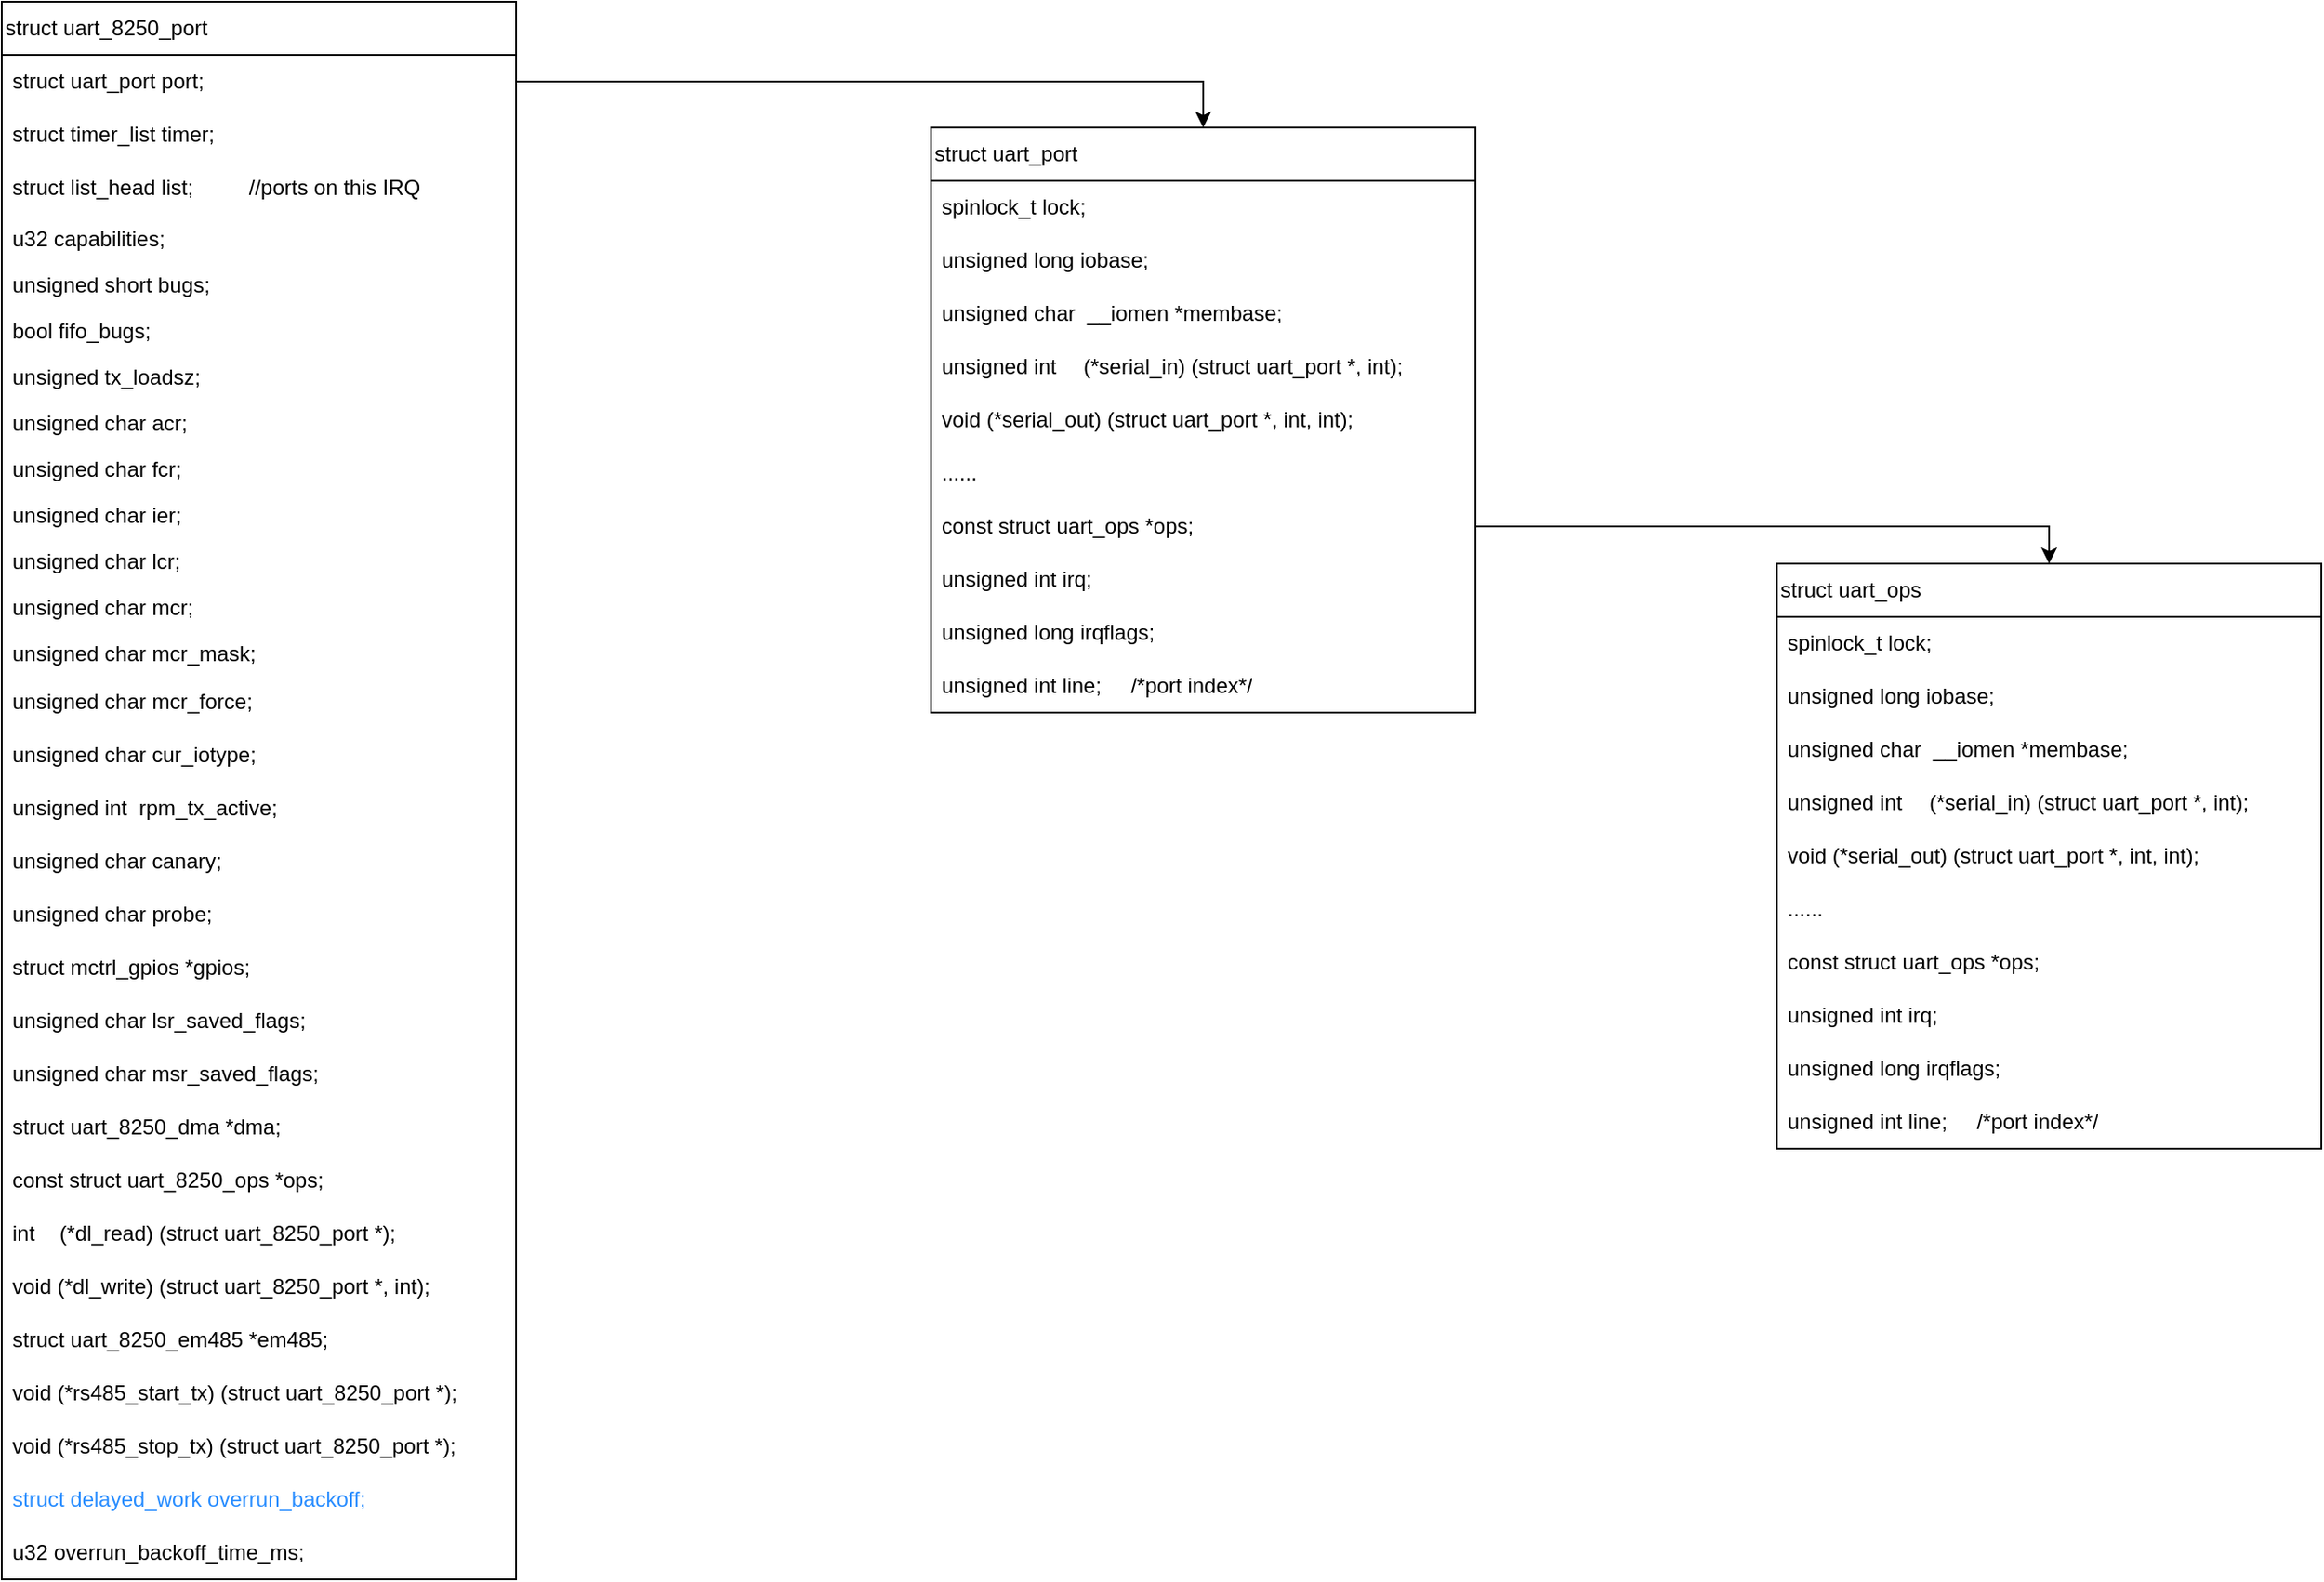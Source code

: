 <mxfile version="22.0.8" type="github">
  <diagram name="第 1 页" id="2r5dknUTrqkaAnIuduQz">
    <mxGraphModel dx="1050" dy="565" grid="0" gridSize="10" guides="1" tooltips="1" connect="1" arrows="1" fold="1" page="0" pageScale="1" pageWidth="827" pageHeight="1169" math="0" shadow="0">
      <root>
        <mxCell id="0" />
        <mxCell id="1" parent="0" />
        <mxCell id="dCYo8yhALJQxt7b84yej-1" value="struct uart_8250_port" style="swimlane;fontStyle=0;childLayout=stackLayout;horizontal=1;startSize=30;horizontalStack=0;resizeParent=1;resizeParentMax=0;resizeLast=0;collapsible=1;marginBottom=0;whiteSpace=wrap;html=1;align=left;" vertex="1" parent="1">
          <mxGeometry x="130" y="150" width="290" height="890" as="geometry" />
        </mxCell>
        <mxCell id="dCYo8yhALJQxt7b84yej-2" value="struct uart_port port;" style="text;strokeColor=none;fillColor=none;align=left;verticalAlign=middle;spacingLeft=4;spacingRight=4;overflow=hidden;points=[[0,0.5],[1,0.5]];portConstraint=eastwest;rotatable=0;whiteSpace=wrap;html=1;" vertex="1" parent="dCYo8yhALJQxt7b84yej-1">
          <mxGeometry y="30" width="290" height="30" as="geometry" />
        </mxCell>
        <mxCell id="dCYo8yhALJQxt7b84yej-3" value="struct timer_list timer;" style="text;strokeColor=none;fillColor=none;align=left;verticalAlign=middle;spacingLeft=4;spacingRight=4;overflow=hidden;points=[[0,0.5],[1,0.5]];portConstraint=eastwest;rotatable=0;whiteSpace=wrap;html=1;" vertex="1" parent="dCYo8yhALJQxt7b84yej-1">
          <mxGeometry y="60" width="290" height="30" as="geometry" />
        </mxCell>
        <mxCell id="dCYo8yhALJQxt7b84yej-4" value="struct list_head list;&lt;span style=&quot;white-space: pre;&quot;&gt;&#x9;&lt;/span&gt;&lt;span style=&quot;white-space: pre;&quot;&gt;&#x9;&lt;/span&gt;//ports on this IRQ" style="text;strokeColor=none;fillColor=none;align=left;verticalAlign=middle;spacingLeft=4;spacingRight=4;overflow=hidden;points=[[0,0.5],[1,0.5]];portConstraint=eastwest;rotatable=0;whiteSpace=wrap;html=1;" vertex="1" parent="dCYo8yhALJQxt7b84yej-1">
          <mxGeometry y="90" width="290" height="30" as="geometry" />
        </mxCell>
        <mxCell id="dCYo8yhALJQxt7b84yej-11" value="u32 capabilities;" style="text;strokeColor=none;fillColor=none;align=left;verticalAlign=top;spacingLeft=4;spacingRight=4;overflow=hidden;rotatable=0;points=[[0,0.5],[1,0.5]];portConstraint=eastwest;whiteSpace=wrap;html=1;" vertex="1" parent="dCYo8yhALJQxt7b84yej-1">
          <mxGeometry y="120" width="290" height="26" as="geometry" />
        </mxCell>
        <mxCell id="dCYo8yhALJQxt7b84yej-12" value="unsigned short bugs;" style="text;strokeColor=none;fillColor=none;align=left;verticalAlign=top;spacingLeft=4;spacingRight=4;overflow=hidden;rotatable=0;points=[[0,0.5],[1,0.5]];portConstraint=eastwest;whiteSpace=wrap;html=1;" vertex="1" parent="dCYo8yhALJQxt7b84yej-1">
          <mxGeometry y="146" width="290" height="26" as="geometry" />
        </mxCell>
        <mxCell id="dCYo8yhALJQxt7b84yej-13" value="bool fifo_bugs;" style="text;strokeColor=none;fillColor=none;align=left;verticalAlign=top;spacingLeft=4;spacingRight=4;overflow=hidden;rotatable=0;points=[[0,0.5],[1,0.5]];portConstraint=eastwest;whiteSpace=wrap;html=1;" vertex="1" parent="dCYo8yhALJQxt7b84yej-1">
          <mxGeometry y="172" width="290" height="26" as="geometry" />
        </mxCell>
        <mxCell id="dCYo8yhALJQxt7b84yej-14" value="unsigned tx_loadsz;" style="text;strokeColor=none;fillColor=none;align=left;verticalAlign=top;spacingLeft=4;spacingRight=4;overflow=hidden;rotatable=0;points=[[0,0.5],[1,0.5]];portConstraint=eastwest;whiteSpace=wrap;html=1;" vertex="1" parent="dCYo8yhALJQxt7b84yej-1">
          <mxGeometry y="198" width="290" height="26" as="geometry" />
        </mxCell>
        <mxCell id="dCYo8yhALJQxt7b84yej-15" value="unsigned char acr;" style="text;strokeColor=none;fillColor=none;align=left;verticalAlign=top;spacingLeft=4;spacingRight=4;overflow=hidden;rotatable=0;points=[[0,0.5],[1,0.5]];portConstraint=eastwest;whiteSpace=wrap;html=1;" vertex="1" parent="dCYo8yhALJQxt7b84yej-1">
          <mxGeometry y="224" width="290" height="26" as="geometry" />
        </mxCell>
        <mxCell id="dCYo8yhALJQxt7b84yej-16" value="unsigned char fcr;" style="text;strokeColor=none;fillColor=none;align=left;verticalAlign=top;spacingLeft=4;spacingRight=4;overflow=hidden;rotatable=0;points=[[0,0.5],[1,0.5]];portConstraint=eastwest;whiteSpace=wrap;html=1;" vertex="1" parent="dCYo8yhALJQxt7b84yej-1">
          <mxGeometry y="250" width="290" height="26" as="geometry" />
        </mxCell>
        <mxCell id="dCYo8yhALJQxt7b84yej-17" value="unsigned char ier;" style="text;strokeColor=none;fillColor=none;align=left;verticalAlign=top;spacingLeft=4;spacingRight=4;overflow=hidden;rotatable=0;points=[[0,0.5],[1,0.5]];portConstraint=eastwest;whiteSpace=wrap;html=1;" vertex="1" parent="dCYo8yhALJQxt7b84yej-1">
          <mxGeometry y="276" width="290" height="26" as="geometry" />
        </mxCell>
        <mxCell id="dCYo8yhALJQxt7b84yej-18" value="unsigned char lcr;" style="text;strokeColor=none;fillColor=none;align=left;verticalAlign=top;spacingLeft=4;spacingRight=4;overflow=hidden;rotatable=0;points=[[0,0.5],[1,0.5]];portConstraint=eastwest;whiteSpace=wrap;html=1;" vertex="1" parent="dCYo8yhALJQxt7b84yej-1">
          <mxGeometry y="302" width="290" height="26" as="geometry" />
        </mxCell>
        <mxCell id="dCYo8yhALJQxt7b84yej-19" value="unsigned char mcr;" style="text;strokeColor=none;fillColor=none;align=left;verticalAlign=top;spacingLeft=4;spacingRight=4;overflow=hidden;rotatable=0;points=[[0,0.5],[1,0.5]];portConstraint=eastwest;whiteSpace=wrap;html=1;" vertex="1" parent="dCYo8yhALJQxt7b84yej-1">
          <mxGeometry y="328" width="290" height="26" as="geometry" />
        </mxCell>
        <mxCell id="dCYo8yhALJQxt7b84yej-20" value="unsigned char mcr_mask;" style="text;strokeColor=none;fillColor=none;align=left;verticalAlign=top;spacingLeft=4;spacingRight=4;overflow=hidden;rotatable=0;points=[[0,0.5],[1,0.5]];portConstraint=eastwest;whiteSpace=wrap;html=1;" vertex="1" parent="dCYo8yhALJQxt7b84yej-1">
          <mxGeometry y="354" width="290" height="26" as="geometry" />
        </mxCell>
        <mxCell id="dCYo8yhALJQxt7b84yej-21" value="unsigned char mcr_force;" style="text;strokeColor=none;fillColor=none;align=left;verticalAlign=middle;spacingLeft=4;spacingRight=4;overflow=hidden;points=[[0,0.5],[1,0.5]];portConstraint=eastwest;rotatable=0;whiteSpace=wrap;html=1;" vertex="1" parent="dCYo8yhALJQxt7b84yej-1">
          <mxGeometry y="380" width="290" height="30" as="geometry" />
        </mxCell>
        <mxCell id="dCYo8yhALJQxt7b84yej-22" value="unsigned char cur_iotype;" style="text;strokeColor=none;fillColor=none;align=left;verticalAlign=middle;spacingLeft=4;spacingRight=4;overflow=hidden;points=[[0,0.5],[1,0.5]];portConstraint=eastwest;rotatable=0;whiteSpace=wrap;html=1;" vertex="1" parent="dCYo8yhALJQxt7b84yej-1">
          <mxGeometry y="410" width="290" height="30" as="geometry" />
        </mxCell>
        <mxCell id="dCYo8yhALJQxt7b84yej-23" value="unsigned int&amp;nbsp; rpm_tx_active;" style="text;strokeColor=none;fillColor=none;align=left;verticalAlign=middle;spacingLeft=4;spacingRight=4;overflow=hidden;points=[[0,0.5],[1,0.5]];portConstraint=eastwest;rotatable=0;whiteSpace=wrap;html=1;" vertex="1" parent="dCYo8yhALJQxt7b84yej-1">
          <mxGeometry y="440" width="290" height="30" as="geometry" />
        </mxCell>
        <mxCell id="dCYo8yhALJQxt7b84yej-24" value="unsigned char canary;" style="text;strokeColor=none;fillColor=none;align=left;verticalAlign=middle;spacingLeft=4;spacingRight=4;overflow=hidden;points=[[0,0.5],[1,0.5]];portConstraint=eastwest;rotatable=0;whiteSpace=wrap;html=1;" vertex="1" parent="dCYo8yhALJQxt7b84yej-1">
          <mxGeometry y="470" width="290" height="30" as="geometry" />
        </mxCell>
        <mxCell id="dCYo8yhALJQxt7b84yej-25" value="unsigned char probe;" style="text;strokeColor=none;fillColor=none;align=left;verticalAlign=middle;spacingLeft=4;spacingRight=4;overflow=hidden;points=[[0,0.5],[1,0.5]];portConstraint=eastwest;rotatable=0;whiteSpace=wrap;html=1;" vertex="1" parent="dCYo8yhALJQxt7b84yej-1">
          <mxGeometry y="500" width="290" height="30" as="geometry" />
        </mxCell>
        <mxCell id="dCYo8yhALJQxt7b84yej-26" value="struct mctrl_gpios *gpios;" style="text;strokeColor=none;fillColor=none;align=left;verticalAlign=middle;spacingLeft=4;spacingRight=4;overflow=hidden;points=[[0,0.5],[1,0.5]];portConstraint=eastwest;rotatable=0;whiteSpace=wrap;html=1;" vertex="1" parent="dCYo8yhALJQxt7b84yej-1">
          <mxGeometry y="530" width="290" height="30" as="geometry" />
        </mxCell>
        <mxCell id="dCYo8yhALJQxt7b84yej-27" value="unsigned char lsr_saved_flags;" style="text;strokeColor=none;fillColor=none;align=left;verticalAlign=middle;spacingLeft=4;spacingRight=4;overflow=hidden;points=[[0,0.5],[1,0.5]];portConstraint=eastwest;rotatable=0;whiteSpace=wrap;html=1;" vertex="1" parent="dCYo8yhALJQxt7b84yej-1">
          <mxGeometry y="560" width="290" height="30" as="geometry" />
        </mxCell>
        <mxCell id="dCYo8yhALJQxt7b84yej-28" value="unsigned char msr_saved_flags;" style="text;strokeColor=none;fillColor=none;align=left;verticalAlign=middle;spacingLeft=4;spacingRight=4;overflow=hidden;points=[[0,0.5],[1,0.5]];portConstraint=eastwest;rotatable=0;whiteSpace=wrap;html=1;" vertex="1" parent="dCYo8yhALJQxt7b84yej-1">
          <mxGeometry y="590" width="290" height="30" as="geometry" />
        </mxCell>
        <mxCell id="dCYo8yhALJQxt7b84yej-29" value="struct uart_8250_dma *dma;" style="text;strokeColor=none;fillColor=none;align=left;verticalAlign=middle;spacingLeft=4;spacingRight=4;overflow=hidden;points=[[0,0.5],[1,0.5]];portConstraint=eastwest;rotatable=0;whiteSpace=wrap;html=1;" vertex="1" parent="dCYo8yhALJQxt7b84yej-1">
          <mxGeometry y="620" width="290" height="30" as="geometry" />
        </mxCell>
        <mxCell id="dCYo8yhALJQxt7b84yej-30" value="const struct uart_8250_ops *ops;" style="text;strokeColor=none;fillColor=none;align=left;verticalAlign=middle;spacingLeft=4;spacingRight=4;overflow=hidden;points=[[0,0.5],[1,0.5]];portConstraint=eastwest;rotatable=0;whiteSpace=wrap;html=1;" vertex="1" parent="dCYo8yhALJQxt7b84yej-1">
          <mxGeometry y="650" width="290" height="30" as="geometry" />
        </mxCell>
        <mxCell id="dCYo8yhALJQxt7b84yej-31" value="int&lt;span style=&quot;white-space: pre;&quot;&gt;&#x9;&lt;/span&gt;(*dl_read) (struct uart_8250_port *);" style="text;strokeColor=none;fillColor=none;align=left;verticalAlign=middle;spacingLeft=4;spacingRight=4;overflow=hidden;points=[[0,0.5],[1,0.5]];portConstraint=eastwest;rotatable=0;whiteSpace=wrap;html=1;" vertex="1" parent="dCYo8yhALJQxt7b84yej-1">
          <mxGeometry y="680" width="290" height="30" as="geometry" />
        </mxCell>
        <mxCell id="dCYo8yhALJQxt7b84yej-32" value="void (*dl_write) (struct uart_8250_port *, int);" style="text;strokeColor=none;fillColor=none;align=left;verticalAlign=middle;spacingLeft=4;spacingRight=4;overflow=hidden;points=[[0,0.5],[1,0.5]];portConstraint=eastwest;rotatable=0;whiteSpace=wrap;html=1;" vertex="1" parent="dCYo8yhALJQxt7b84yej-1">
          <mxGeometry y="710" width="290" height="30" as="geometry" />
        </mxCell>
        <mxCell id="dCYo8yhALJQxt7b84yej-33" value="struct uart_8250_em485 *em485;" style="text;strokeColor=none;fillColor=none;align=left;verticalAlign=middle;spacingLeft=4;spacingRight=4;overflow=hidden;points=[[0,0.5],[1,0.5]];portConstraint=eastwest;rotatable=0;whiteSpace=wrap;html=1;" vertex="1" parent="dCYo8yhALJQxt7b84yej-1">
          <mxGeometry y="740" width="290" height="30" as="geometry" />
        </mxCell>
        <mxCell id="dCYo8yhALJQxt7b84yej-34" value="void (*rs485_start_tx) (struct uart_8250_port *);&amp;nbsp;" style="text;strokeColor=none;fillColor=none;align=left;verticalAlign=middle;spacingLeft=4;spacingRight=4;overflow=hidden;points=[[0,0.5],[1,0.5]];portConstraint=eastwest;rotatable=0;whiteSpace=wrap;html=1;" vertex="1" parent="dCYo8yhALJQxt7b84yej-1">
          <mxGeometry y="770" width="290" height="30" as="geometry" />
        </mxCell>
        <mxCell id="dCYo8yhALJQxt7b84yej-35" value="void (*rs485_stop_tx) (struct uart_8250_port *);" style="text;strokeColor=none;fillColor=none;align=left;verticalAlign=middle;spacingLeft=4;spacingRight=4;overflow=hidden;points=[[0,0.5],[1,0.5]];portConstraint=eastwest;rotatable=0;whiteSpace=wrap;html=1;" vertex="1" parent="dCYo8yhALJQxt7b84yej-1">
          <mxGeometry y="800" width="290" height="30" as="geometry" />
        </mxCell>
        <mxCell id="dCYo8yhALJQxt7b84yej-36" value="&lt;font color=&quot;#298dff&quot;&gt;struct delayed_work overrun_backoff;&lt;/font&gt;" style="text;strokeColor=none;fillColor=none;align=left;verticalAlign=middle;spacingLeft=4;spacingRight=4;overflow=hidden;points=[[0,0.5],[1,0.5]];portConstraint=eastwest;rotatable=0;whiteSpace=wrap;html=1;" vertex="1" parent="dCYo8yhALJQxt7b84yej-1">
          <mxGeometry y="830" width="290" height="30" as="geometry" />
        </mxCell>
        <mxCell id="dCYo8yhALJQxt7b84yej-37" value="u32 overrun_backoff_time_ms;" style="text;strokeColor=none;fillColor=none;align=left;verticalAlign=middle;spacingLeft=4;spacingRight=4;overflow=hidden;points=[[0,0.5],[1,0.5]];portConstraint=eastwest;rotatable=0;whiteSpace=wrap;html=1;" vertex="1" parent="dCYo8yhALJQxt7b84yej-1">
          <mxGeometry y="860" width="290" height="30" as="geometry" />
        </mxCell>
        <mxCell id="dCYo8yhALJQxt7b84yej-38" value="struct uart_port" style="swimlane;fontStyle=0;childLayout=stackLayout;horizontal=1;startSize=30;horizontalStack=0;resizeParent=1;resizeParentMax=0;resizeLast=0;collapsible=1;marginBottom=0;whiteSpace=wrap;html=1;align=left;" vertex="1" parent="1">
          <mxGeometry x="654" y="221" width="307" height="330" as="geometry" />
        </mxCell>
        <mxCell id="dCYo8yhALJQxt7b84yej-39" value="spinlock_t lock;" style="text;strokeColor=none;fillColor=none;align=left;verticalAlign=middle;spacingLeft=4;spacingRight=4;overflow=hidden;points=[[0,0.5],[1,0.5]];portConstraint=eastwest;rotatable=0;whiteSpace=wrap;html=1;" vertex="1" parent="dCYo8yhALJQxt7b84yej-38">
          <mxGeometry y="30" width="307" height="30" as="geometry" />
        </mxCell>
        <mxCell id="dCYo8yhALJQxt7b84yej-40" value="unsigned long iobase;" style="text;strokeColor=none;fillColor=none;align=left;verticalAlign=middle;spacingLeft=4;spacingRight=4;overflow=hidden;points=[[0,0.5],[1,0.5]];portConstraint=eastwest;rotatable=0;whiteSpace=wrap;html=1;" vertex="1" parent="dCYo8yhALJQxt7b84yej-38">
          <mxGeometry y="60" width="307" height="30" as="geometry" />
        </mxCell>
        <mxCell id="dCYo8yhALJQxt7b84yej-41" value="unsigned char&amp;nbsp; __iomen *membase;" style="text;strokeColor=none;fillColor=none;align=left;verticalAlign=middle;spacingLeft=4;spacingRight=4;overflow=hidden;points=[[0,0.5],[1,0.5]];portConstraint=eastwest;rotatable=0;whiteSpace=wrap;html=1;" vertex="1" parent="dCYo8yhALJQxt7b84yej-38">
          <mxGeometry y="90" width="307" height="30" as="geometry" />
        </mxCell>
        <mxCell id="dCYo8yhALJQxt7b84yej-43" value="unsigned int&lt;span style=&quot;white-space: pre;&quot;&gt;&#x9;&lt;/span&gt;(*serial_in) (struct uart_port *, int);" style="text;strokeColor=none;fillColor=none;align=left;verticalAlign=middle;spacingLeft=4;spacingRight=4;overflow=hidden;points=[[0,0.5],[1,0.5]];portConstraint=eastwest;rotatable=0;whiteSpace=wrap;html=1;" vertex="1" parent="dCYo8yhALJQxt7b84yej-38">
          <mxGeometry y="120" width="307" height="30" as="geometry" />
        </mxCell>
        <mxCell id="dCYo8yhALJQxt7b84yej-44" value="void (*serial_out) (struct uart_port *, int, int);" style="text;strokeColor=none;fillColor=none;align=left;verticalAlign=middle;spacingLeft=4;spacingRight=4;overflow=hidden;points=[[0,0.5],[1,0.5]];portConstraint=eastwest;rotatable=0;whiteSpace=wrap;html=1;" vertex="1" parent="dCYo8yhALJQxt7b84yej-38">
          <mxGeometry y="150" width="307" height="30" as="geometry" />
        </mxCell>
        <mxCell id="dCYo8yhALJQxt7b84yej-45" value="......" style="text;strokeColor=none;fillColor=none;align=left;verticalAlign=middle;spacingLeft=4;spacingRight=4;overflow=hidden;points=[[0,0.5],[1,0.5]];portConstraint=eastwest;rotatable=0;whiteSpace=wrap;html=1;" vertex="1" parent="dCYo8yhALJQxt7b84yej-38">
          <mxGeometry y="180" width="307" height="30" as="geometry" />
        </mxCell>
        <mxCell id="dCYo8yhALJQxt7b84yej-66" value="const struct uart_ops *ops;" style="text;strokeColor=none;fillColor=none;align=left;verticalAlign=middle;spacingLeft=4;spacingRight=4;overflow=hidden;points=[[0,0.5],[1,0.5]];portConstraint=eastwest;rotatable=0;whiteSpace=wrap;html=1;" vertex="1" parent="dCYo8yhALJQxt7b84yej-38">
          <mxGeometry y="210" width="307" height="30" as="geometry" />
        </mxCell>
        <mxCell id="dCYo8yhALJQxt7b84yej-46" value="unsigned int irq;" style="text;strokeColor=none;fillColor=none;align=left;verticalAlign=middle;spacingLeft=4;spacingRight=4;overflow=hidden;points=[[0,0.5],[1,0.5]];portConstraint=eastwest;rotatable=0;whiteSpace=wrap;html=1;" vertex="1" parent="dCYo8yhALJQxt7b84yej-38">
          <mxGeometry y="240" width="307" height="30" as="geometry" />
        </mxCell>
        <mxCell id="dCYo8yhALJQxt7b84yej-47" value="unsigned long irqflags;" style="text;strokeColor=none;fillColor=none;align=left;verticalAlign=middle;spacingLeft=4;spacingRight=4;overflow=hidden;points=[[0,0.5],[1,0.5]];portConstraint=eastwest;rotatable=0;whiteSpace=wrap;html=1;" vertex="1" parent="dCYo8yhALJQxt7b84yej-38">
          <mxGeometry y="270" width="307" height="30" as="geometry" />
        </mxCell>
        <mxCell id="dCYo8yhALJQxt7b84yej-64" value="unsigned int line;&lt;span style=&quot;white-space: pre;&quot;&gt;&#x9;&lt;/span&gt;/*port index*/" style="text;strokeColor=none;fillColor=none;align=left;verticalAlign=middle;spacingLeft=4;spacingRight=4;overflow=hidden;points=[[0,0.5],[1,0.5]];portConstraint=eastwest;rotatable=0;whiteSpace=wrap;html=1;" vertex="1" parent="dCYo8yhALJQxt7b84yej-38">
          <mxGeometry y="300" width="307" height="30" as="geometry" />
        </mxCell>
        <mxCell id="dCYo8yhALJQxt7b84yej-42" style="edgeStyle=orthogonalEdgeStyle;rounded=0;orthogonalLoop=1;jettySize=auto;html=1;exitX=1;exitY=0.5;exitDx=0;exitDy=0;entryX=0.5;entryY=0;entryDx=0;entryDy=0;" edge="1" parent="1" source="dCYo8yhALJQxt7b84yej-2" target="dCYo8yhALJQxt7b84yej-38">
          <mxGeometry relative="1" as="geometry" />
        </mxCell>
        <mxCell id="dCYo8yhALJQxt7b84yej-67" value="struct uart_ops" style="swimlane;fontStyle=0;childLayout=stackLayout;horizontal=1;startSize=30;horizontalStack=0;resizeParent=1;resizeParentMax=0;resizeLast=0;collapsible=1;marginBottom=0;whiteSpace=wrap;html=1;align=left;" vertex="1" parent="1">
          <mxGeometry x="1131" y="467" width="307" height="330" as="geometry" />
        </mxCell>
        <mxCell id="dCYo8yhALJQxt7b84yej-68" value="spinlock_t lock;" style="text;strokeColor=none;fillColor=none;align=left;verticalAlign=middle;spacingLeft=4;spacingRight=4;overflow=hidden;points=[[0,0.5],[1,0.5]];portConstraint=eastwest;rotatable=0;whiteSpace=wrap;html=1;" vertex="1" parent="dCYo8yhALJQxt7b84yej-67">
          <mxGeometry y="30" width="307" height="30" as="geometry" />
        </mxCell>
        <mxCell id="dCYo8yhALJQxt7b84yej-69" value="unsigned long iobase;" style="text;strokeColor=none;fillColor=none;align=left;verticalAlign=middle;spacingLeft=4;spacingRight=4;overflow=hidden;points=[[0,0.5],[1,0.5]];portConstraint=eastwest;rotatable=0;whiteSpace=wrap;html=1;" vertex="1" parent="dCYo8yhALJQxt7b84yej-67">
          <mxGeometry y="60" width="307" height="30" as="geometry" />
        </mxCell>
        <mxCell id="dCYo8yhALJQxt7b84yej-70" value="unsigned char&amp;nbsp; __iomen *membase;" style="text;strokeColor=none;fillColor=none;align=left;verticalAlign=middle;spacingLeft=4;spacingRight=4;overflow=hidden;points=[[0,0.5],[1,0.5]];portConstraint=eastwest;rotatable=0;whiteSpace=wrap;html=1;" vertex="1" parent="dCYo8yhALJQxt7b84yej-67">
          <mxGeometry y="90" width="307" height="30" as="geometry" />
        </mxCell>
        <mxCell id="dCYo8yhALJQxt7b84yej-71" value="unsigned int&lt;span style=&quot;white-space: pre;&quot;&gt;&#x9;&lt;/span&gt;(*serial_in) (struct uart_port *, int);" style="text;strokeColor=none;fillColor=none;align=left;verticalAlign=middle;spacingLeft=4;spacingRight=4;overflow=hidden;points=[[0,0.5],[1,0.5]];portConstraint=eastwest;rotatable=0;whiteSpace=wrap;html=1;" vertex="1" parent="dCYo8yhALJQxt7b84yej-67">
          <mxGeometry y="120" width="307" height="30" as="geometry" />
        </mxCell>
        <mxCell id="dCYo8yhALJQxt7b84yej-72" value="void (*serial_out) (struct uart_port *, int, int);" style="text;strokeColor=none;fillColor=none;align=left;verticalAlign=middle;spacingLeft=4;spacingRight=4;overflow=hidden;points=[[0,0.5],[1,0.5]];portConstraint=eastwest;rotatable=0;whiteSpace=wrap;html=1;" vertex="1" parent="dCYo8yhALJQxt7b84yej-67">
          <mxGeometry y="150" width="307" height="30" as="geometry" />
        </mxCell>
        <mxCell id="dCYo8yhALJQxt7b84yej-73" value="......" style="text;strokeColor=none;fillColor=none;align=left;verticalAlign=middle;spacingLeft=4;spacingRight=4;overflow=hidden;points=[[0,0.5],[1,0.5]];portConstraint=eastwest;rotatable=0;whiteSpace=wrap;html=1;" vertex="1" parent="dCYo8yhALJQxt7b84yej-67">
          <mxGeometry y="180" width="307" height="30" as="geometry" />
        </mxCell>
        <mxCell id="dCYo8yhALJQxt7b84yej-74" value="const struct uart_ops *ops;" style="text;strokeColor=none;fillColor=none;align=left;verticalAlign=middle;spacingLeft=4;spacingRight=4;overflow=hidden;points=[[0,0.5],[1,0.5]];portConstraint=eastwest;rotatable=0;whiteSpace=wrap;html=1;" vertex="1" parent="dCYo8yhALJQxt7b84yej-67">
          <mxGeometry y="210" width="307" height="30" as="geometry" />
        </mxCell>
        <mxCell id="dCYo8yhALJQxt7b84yej-75" value="unsigned int irq;" style="text;strokeColor=none;fillColor=none;align=left;verticalAlign=middle;spacingLeft=4;spacingRight=4;overflow=hidden;points=[[0,0.5],[1,0.5]];portConstraint=eastwest;rotatable=0;whiteSpace=wrap;html=1;" vertex="1" parent="dCYo8yhALJQxt7b84yej-67">
          <mxGeometry y="240" width="307" height="30" as="geometry" />
        </mxCell>
        <mxCell id="dCYo8yhALJQxt7b84yej-76" value="unsigned long irqflags;" style="text;strokeColor=none;fillColor=none;align=left;verticalAlign=middle;spacingLeft=4;spacingRight=4;overflow=hidden;points=[[0,0.5],[1,0.5]];portConstraint=eastwest;rotatable=0;whiteSpace=wrap;html=1;" vertex="1" parent="dCYo8yhALJQxt7b84yej-67">
          <mxGeometry y="270" width="307" height="30" as="geometry" />
        </mxCell>
        <mxCell id="dCYo8yhALJQxt7b84yej-77" value="unsigned int line;&lt;span style=&quot;white-space: pre;&quot;&gt;&#x9;&lt;/span&gt;/*port index*/" style="text;strokeColor=none;fillColor=none;align=left;verticalAlign=middle;spacingLeft=4;spacingRight=4;overflow=hidden;points=[[0,0.5],[1,0.5]];portConstraint=eastwest;rotatable=0;whiteSpace=wrap;html=1;" vertex="1" parent="dCYo8yhALJQxt7b84yej-67">
          <mxGeometry y="300" width="307" height="30" as="geometry" />
        </mxCell>
        <mxCell id="dCYo8yhALJQxt7b84yej-78" style="edgeStyle=orthogonalEdgeStyle;rounded=0;orthogonalLoop=1;jettySize=auto;html=1;exitX=1;exitY=0.5;exitDx=0;exitDy=0;entryX=0.5;entryY=0;entryDx=0;entryDy=0;" edge="1" parent="1" source="dCYo8yhALJQxt7b84yej-66" target="dCYo8yhALJQxt7b84yej-67">
          <mxGeometry relative="1" as="geometry" />
        </mxCell>
      </root>
    </mxGraphModel>
  </diagram>
</mxfile>
